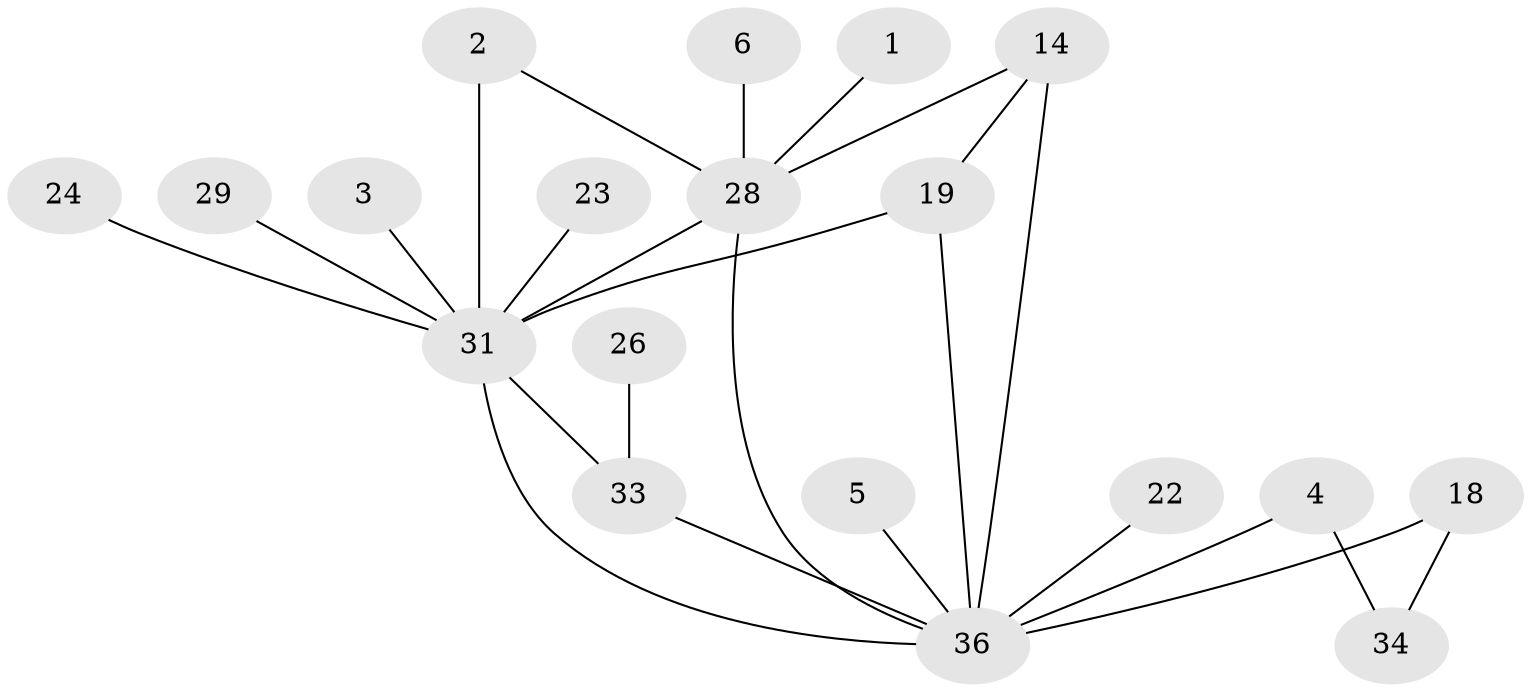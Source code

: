 // original degree distribution, {2: 0.19718309859154928, 1: 0.22535211267605634, 3: 0.2112676056338028, 4: 0.09859154929577464, 0: 0.2112676056338028, 5: 0.028169014084507043, 6: 0.014084507042253521, 7: 0.014084507042253521}
// Generated by graph-tools (version 1.1) at 2025/00/03/09/25 03:00:52]
// undirected, 19 vertices, 25 edges
graph export_dot {
graph [start="1"]
  node [color=gray90,style=filled];
  1;
  2;
  3;
  4;
  5;
  6;
  14;
  18;
  19;
  22;
  23;
  24;
  26;
  28;
  29;
  31;
  33;
  34;
  36;
  1 -- 28 [weight=1.0];
  2 -- 28 [weight=1.0];
  2 -- 31 [weight=2.0];
  3 -- 31 [weight=1.0];
  4 -- 34 [weight=1.0];
  4 -- 36 [weight=1.0];
  5 -- 36 [weight=1.0];
  6 -- 28 [weight=2.0];
  14 -- 19 [weight=1.0];
  14 -- 28 [weight=1.0];
  14 -- 36 [weight=3.0];
  18 -- 34 [weight=1.0];
  18 -- 36 [weight=1.0];
  19 -- 31 [weight=1.0];
  19 -- 36 [weight=1.0];
  22 -- 36 [weight=1.0];
  23 -- 31 [weight=1.0];
  24 -- 31 [weight=1.0];
  26 -- 33 [weight=1.0];
  28 -- 31 [weight=2.0];
  28 -- 36 [weight=2.0];
  29 -- 31 [weight=1.0];
  31 -- 33 [weight=1.0];
  31 -- 36 [weight=1.0];
  33 -- 36 [weight=2.0];
}

